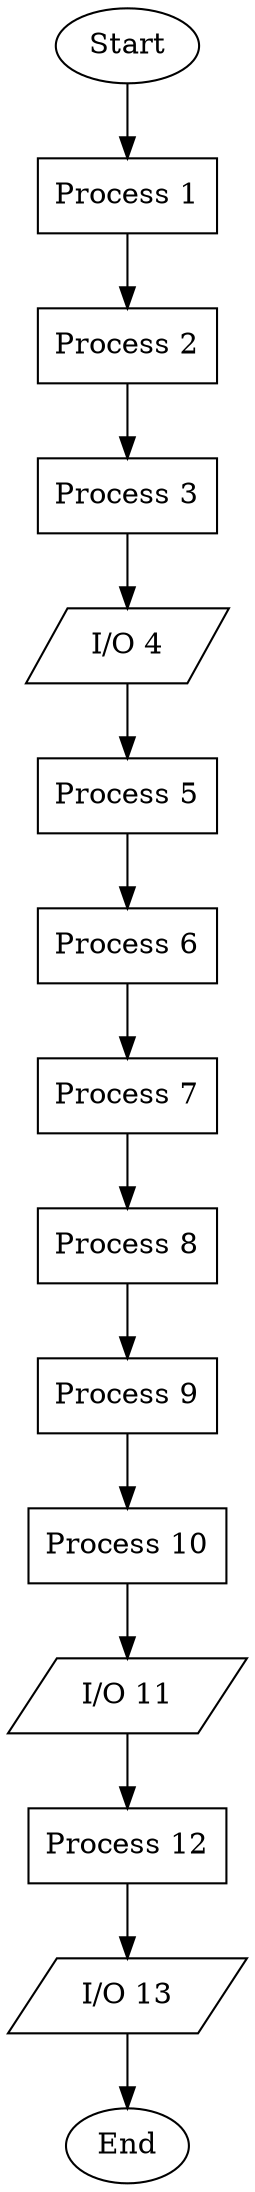 // Linear Flowchart 56
digraph {
	rankdir=TB
	1 [label=Start shape=oval]
	2 [label="Process 1" shape=box]
	1 -> 2
	3 [label="Process 2" shape=box]
	2 -> 3
	4 [label="Process 3" shape=box]
	3 -> 4
	5 [label="I/O 4" shape=parallelogram]
	4 -> 5
	6 [label="Process 5" shape=box]
	5 -> 6
	7 [label="Process 6" shape=box]
	6 -> 7
	8 [label="Process 7" shape=box]
	7 -> 8
	9 [label="Process 8" shape=box]
	8 -> 9
	10 [label="Process 9" shape=box]
	9 -> 10
	11 [label="Process 10" shape=box]
	10 -> 11
	12 [label="I/O 11" shape=parallelogram]
	11 -> 12
	13 [label="Process 12" shape=box]
	12 -> 13
	14 [label="I/O 13" shape=parallelogram]
	13 -> 14
	15 [label=End shape=oval]
	14 -> 15
}
